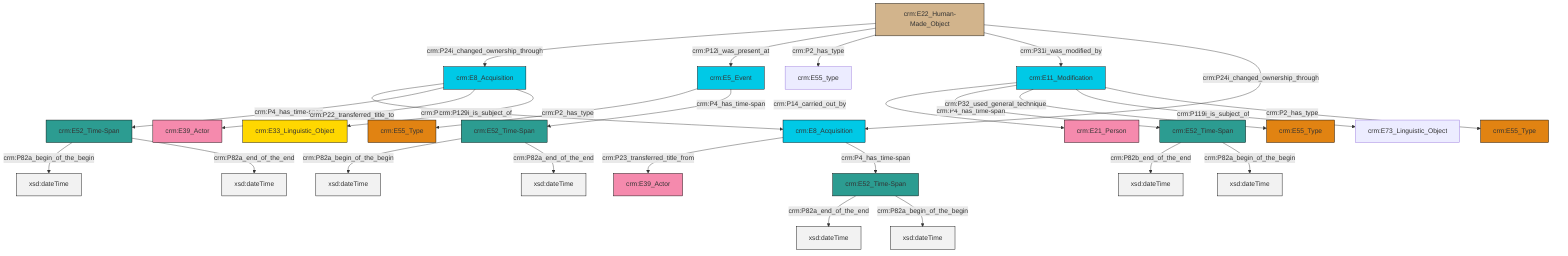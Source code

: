 graph TD
classDef Literal fill:#f2f2f2,stroke:#000000;
classDef CRM_Entity fill:#FFFFFF,stroke:#000000;
classDef Temporal_Entity fill:#00C9E6, stroke:#000000;
classDef Type fill:#E18312, stroke:#000000;
classDef Time-Span fill:#2C9C91, stroke:#000000;
classDef Appellation fill:#FFEB7F, stroke:#000000;
classDef Place fill:#008836, stroke:#000000;
classDef Persistent_Item fill:#B266B2, stroke:#000000;
classDef Conceptual_Object fill:#FFD700, stroke:#000000;
classDef Physical_Thing fill:#D2B48C, stroke:#000000;
classDef Actor fill:#f58aad, stroke:#000000;
classDef PC_Classes fill:#4ce600, stroke:#000000;
classDef Multi fill:#cccccc,stroke:#000000;

6["crm:E52_Time-Span"]:::Time-Span -->|crm:P82b_end_of_the_end| 7[xsd:dateTime]:::Literal
14["crm:E11_Modification"]:::Temporal_Entity -->|crm:P14_carried_out_by| 15["crm:E21_Person"]:::Actor
12["crm:E8_Acquisition"]:::Temporal_Entity -->|crm:P23_transferred_title_from| 16["crm:E39_Actor"]:::Actor
4["crm:E52_Time-Span"]:::Time-Span -->|crm:P82a_begin_of_the_begin| 18[xsd:dateTime]:::Literal
14["crm:E11_Modification"]:::Temporal_Entity -->|crm:P4_has_time-span| 6["crm:E52_Time-Span"]:::Time-Span
19["crm:E22_Human-Made_Object"]:::Physical_Thing -->|crm:P24i_changed_ownership_through| 20["crm:E8_Acquisition"]:::Temporal_Entity
2["crm:E5_Event"]:::Temporal_Entity -->|crm:P2_has_type| 0["crm:E55_Type"]:::Type
19["crm:E22_Human-Made_Object"]:::Physical_Thing -->|crm:P12i_was_present_at| 2["crm:E5_Event"]:::Temporal_Entity
19["crm:E22_Human-Made_Object"]:::Physical_Thing -->|crm:P2_has_type| 23["crm:E55_type"]:::Default
19["crm:E22_Human-Made_Object"]:::Physical_Thing -->|crm:P31i_was_modified_by| 14["crm:E11_Modification"]:::Temporal_Entity
20["crm:E8_Acquisition"]:::Temporal_Entity -->|crm:P115i_is_finished_by| 12["crm:E8_Acquisition"]:::Temporal_Entity
14["crm:E11_Modification"]:::Temporal_Entity -->|crm:P32_used_general_technique| 21["crm:E55_Type"]:::Type
24["crm:E52_Time-Span"]:::Time-Span -->|crm:P82a_begin_of_the_begin| 25[xsd:dateTime]:::Literal
20["crm:E8_Acquisition"]:::Temporal_Entity -->|crm:P4_has_time-span| 4["crm:E52_Time-Span"]:::Time-Span
24["crm:E52_Time-Span"]:::Time-Span -->|crm:P82a_end_of_the_end| 27[xsd:dateTime]:::Literal
20["crm:E8_Acquisition"]:::Temporal_Entity -->|crm:P22_transferred_title_to| 29["crm:E39_Actor"]:::Actor
30["crm:E52_Time-Span"]:::Time-Span -->|crm:P82a_end_of_the_end| 34[xsd:dateTime]:::Literal
12["crm:E8_Acquisition"]:::Temporal_Entity -->|crm:P4_has_time-span| 30["crm:E52_Time-Span"]:::Time-Span
6["crm:E52_Time-Span"]:::Time-Span -->|crm:P82a_begin_of_the_begin| 35[xsd:dateTime]:::Literal
4["crm:E52_Time-Span"]:::Time-Span -->|crm:P82a_end_of_the_end| 36[xsd:dateTime]:::Literal
2["crm:E5_Event"]:::Temporal_Entity -->|crm:P4_has_time-span| 24["crm:E52_Time-Span"]:::Time-Span
19["crm:E22_Human-Made_Object"]:::Physical_Thing -->|crm:P24i_changed_ownership_through| 12["crm:E8_Acquisition"]:::Temporal_Entity
14["crm:E11_Modification"]:::Temporal_Entity -->|crm:P119i_is_subject_of| 8["crm:E73_Linguistic_Object"]:::Default
14["crm:E11_Modification"]:::Temporal_Entity -->|crm:P2_has_type| 10["crm:E55_Type"]:::Type
30["crm:E52_Time-Span"]:::Time-Span -->|crm:P82a_begin_of_the_begin| 43[xsd:dateTime]:::Literal
20["crm:E8_Acquisition"]:::Temporal_Entity -->|crm:P129i_is_subject_of| 40["crm:E33_Linguistic_Object"]:::Conceptual_Object